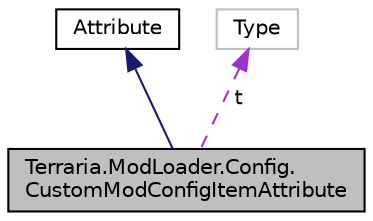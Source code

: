 digraph "Terraria.ModLoader.Config.CustomModConfigItemAttribute"
{
  edge [fontname="Helvetica",fontsize="10",labelfontname="Helvetica",labelfontsize="10"];
  node [fontname="Helvetica",fontsize="10",shape=record];
  Node2 [label="Terraria.ModLoader.Config.\lCustomModConfigItemAttribute",height=0.2,width=0.4,color="black", fillcolor="grey75", style="filled", fontcolor="black"];
  Node3 -> Node2 [dir="back",color="midnightblue",fontsize="10",style="solid",fontname="Helvetica"];
  Node3 [label="Attribute",height=0.2,width=0.4,color="black", fillcolor="white", style="filled",URL="$class_attribute.html"];
  Node4 -> Node2 [dir="back",color="darkorchid3",fontsize="10",style="dashed",label=" t" ,fontname="Helvetica"];
  Node4 [label="Type",height=0.2,width=0.4,color="grey75", fillcolor="white", style="filled"];
}
